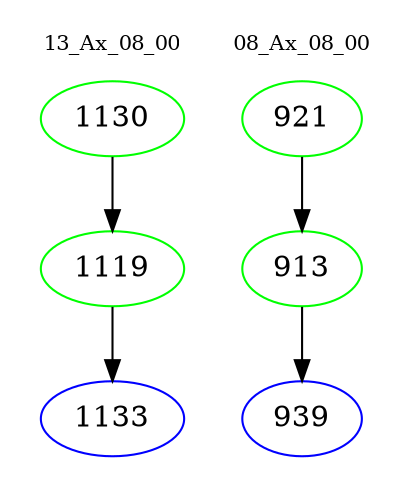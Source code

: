 digraph{
subgraph cluster_0 {
color = white
label = "13_Ax_08_00";
fontsize=10;
T0_1130 [label="1130", color="green"]
T0_1130 -> T0_1119 [color="black"]
T0_1119 [label="1119", color="green"]
T0_1119 -> T0_1133 [color="black"]
T0_1133 [label="1133", color="blue"]
}
subgraph cluster_1 {
color = white
label = "08_Ax_08_00";
fontsize=10;
T1_921 [label="921", color="green"]
T1_921 -> T1_913 [color="black"]
T1_913 [label="913", color="green"]
T1_913 -> T1_939 [color="black"]
T1_939 [label="939", color="blue"]
}
}
